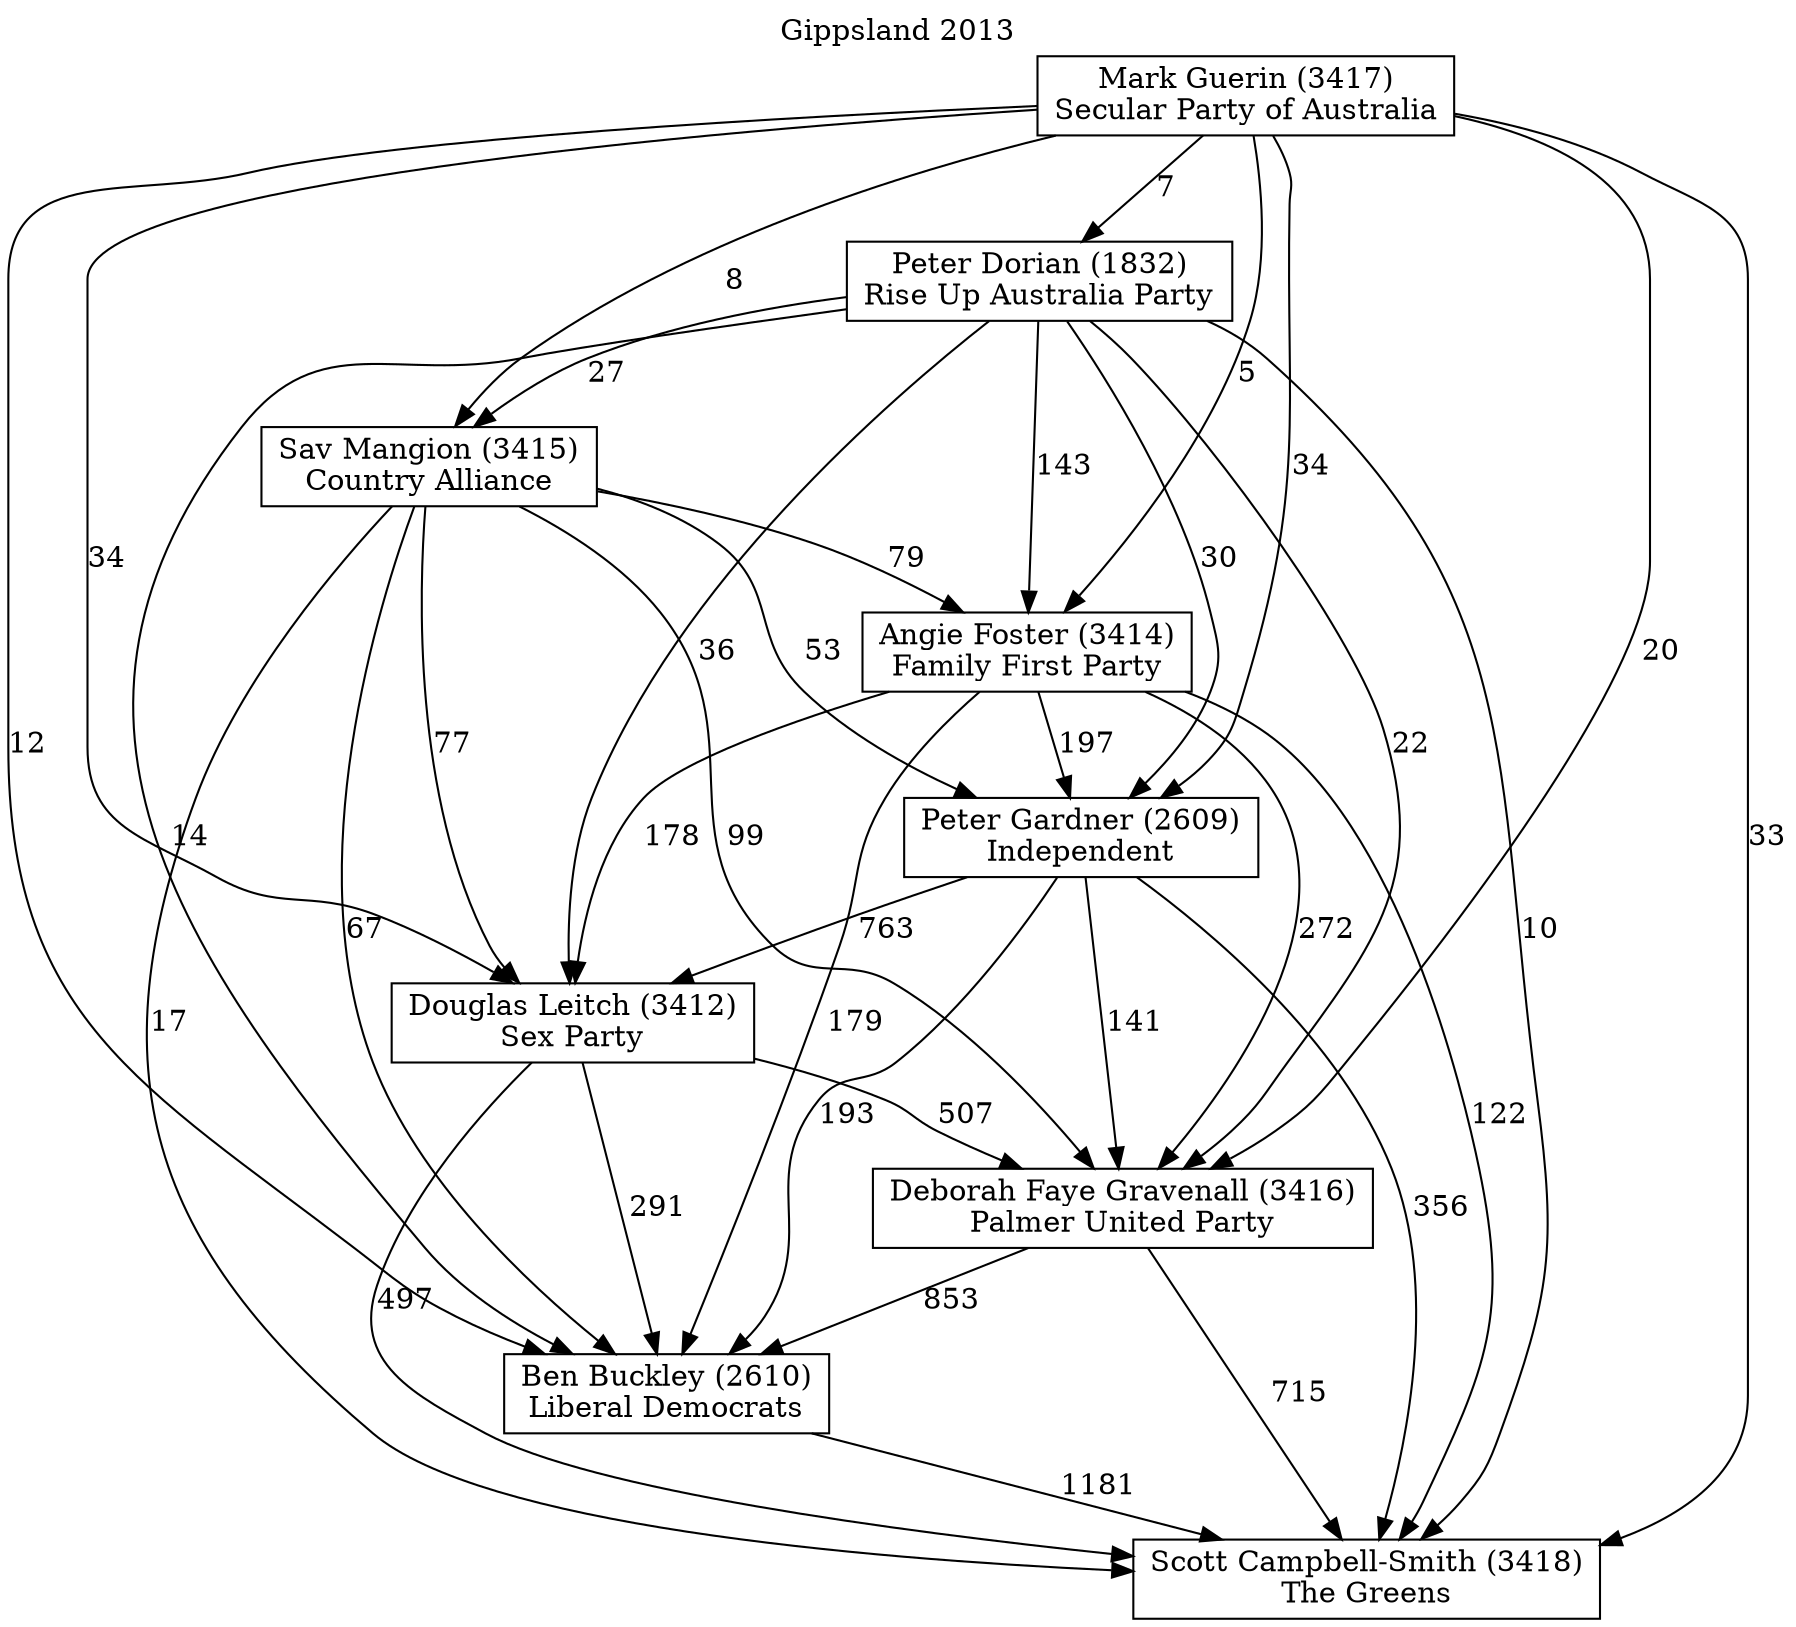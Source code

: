 // House preference flow
digraph "Scott Campbell-Smith (3418)_Gippsland_2013" {
	graph [label="Gippsland 2013" labelloc=t mclimit=10]
	node [shape=box]
	"Angie Foster (3414)" [label="Angie Foster (3414)
Family First Party"]
	"Ben Buckley (2610)" [label="Ben Buckley (2610)
Liberal Democrats"]
	"Deborah Faye Gravenall (3416)" [label="Deborah Faye Gravenall (3416)
Palmer United Party"]
	"Douglas Leitch (3412)" [label="Douglas Leitch (3412)
Sex Party"]
	"Mark Guerin (3417)" [label="Mark Guerin (3417)
Secular Party of Australia"]
	"Peter Dorian (1832)" [label="Peter Dorian (1832)
Rise Up Australia Party"]
	"Peter Gardner (2609)" [label="Peter Gardner (2609)
Independent"]
	"Sav Mangion (3415)" [label="Sav Mangion (3415)
Country Alliance"]
	"Scott Campbell-Smith (3418)" [label="Scott Campbell-Smith (3418)
The Greens"]
	"Angie Foster (3414)" -> "Ben Buckley (2610)" [label=179]
	"Angie Foster (3414)" -> "Deborah Faye Gravenall (3416)" [label=272]
	"Angie Foster (3414)" -> "Douglas Leitch (3412)" [label=178]
	"Angie Foster (3414)" -> "Peter Gardner (2609)" [label=197]
	"Angie Foster (3414)" -> "Scott Campbell-Smith (3418)" [label=122]
	"Ben Buckley (2610)" -> "Scott Campbell-Smith (3418)" [label=1181]
	"Deborah Faye Gravenall (3416)" -> "Ben Buckley (2610)" [label=853]
	"Deborah Faye Gravenall (3416)" -> "Scott Campbell-Smith (3418)" [label=715]
	"Douglas Leitch (3412)" -> "Ben Buckley (2610)" [label=291]
	"Douglas Leitch (3412)" -> "Deborah Faye Gravenall (3416)" [label=507]
	"Douglas Leitch (3412)" -> "Scott Campbell-Smith (3418)" [label=497]
	"Mark Guerin (3417)" -> "Angie Foster (3414)" [label=5]
	"Mark Guerin (3417)" -> "Ben Buckley (2610)" [label=12]
	"Mark Guerin (3417)" -> "Deborah Faye Gravenall (3416)" [label=20]
	"Mark Guerin (3417)" -> "Douglas Leitch (3412)" [label=34]
	"Mark Guerin (3417)" -> "Peter Dorian (1832)" [label=7]
	"Mark Guerin (3417)" -> "Peter Gardner (2609)" [label=34]
	"Mark Guerin (3417)" -> "Sav Mangion (3415)" [label=8]
	"Mark Guerin (3417)" -> "Scott Campbell-Smith (3418)" [label=33]
	"Peter Dorian (1832)" -> "Angie Foster (3414)" [label=143]
	"Peter Dorian (1832)" -> "Ben Buckley (2610)" [label=14]
	"Peter Dorian (1832)" -> "Deborah Faye Gravenall (3416)" [label=22]
	"Peter Dorian (1832)" -> "Douglas Leitch (3412)" [label=36]
	"Peter Dorian (1832)" -> "Peter Gardner (2609)" [label=30]
	"Peter Dorian (1832)" -> "Sav Mangion (3415)" [label=27]
	"Peter Dorian (1832)" -> "Scott Campbell-Smith (3418)" [label=10]
	"Peter Gardner (2609)" -> "Ben Buckley (2610)" [label=193]
	"Peter Gardner (2609)" -> "Deborah Faye Gravenall (3416)" [label=141]
	"Peter Gardner (2609)" -> "Douglas Leitch (3412)" [label=763]
	"Peter Gardner (2609)" -> "Scott Campbell-Smith (3418)" [label=356]
	"Sav Mangion (3415)" -> "Angie Foster (3414)" [label=79]
	"Sav Mangion (3415)" -> "Ben Buckley (2610)" [label=67]
	"Sav Mangion (3415)" -> "Deborah Faye Gravenall (3416)" [label=99]
	"Sav Mangion (3415)" -> "Douglas Leitch (3412)" [label=77]
	"Sav Mangion (3415)" -> "Peter Gardner (2609)" [label=53]
	"Sav Mangion (3415)" -> "Scott Campbell-Smith (3418)" [label=17]
}

